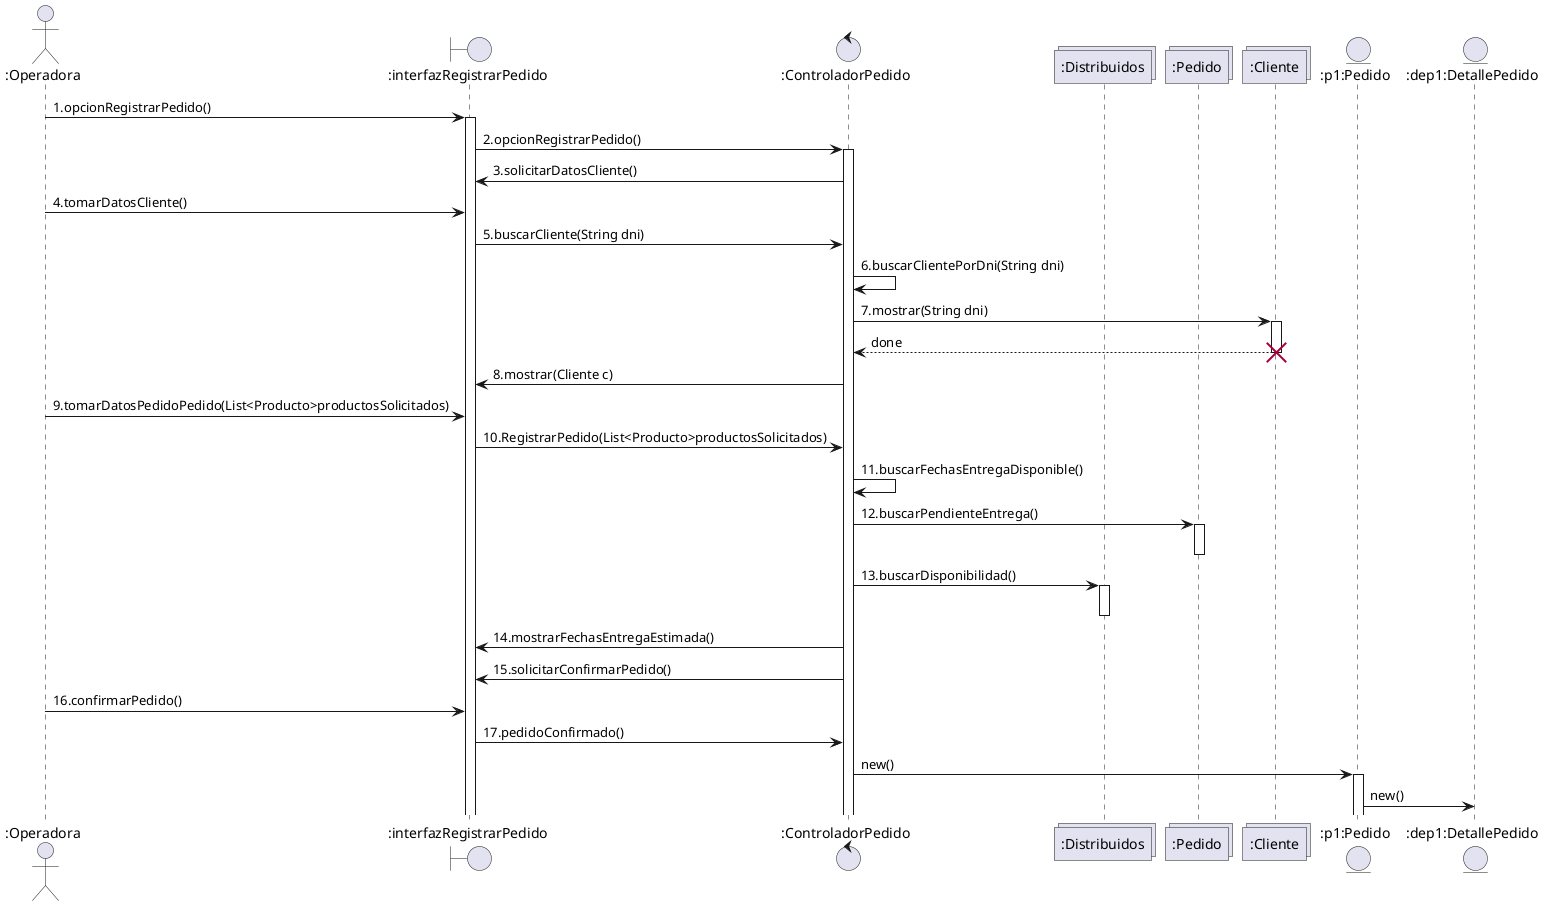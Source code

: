 @startuml Registro-Pedidos

actor ":Operadora" as O
boundary ":interfazRegistrarPedido" as RP
control ":ControladorPedido" as CP
collections ":Distribuidos" as D
collections ":Pedido" as P
collections ":Cliente" as C
entity ":p1:Pedido" as P1
entity ":dep1:DetallePedido" as DP1

O -> RP : 1.opcionRegistrarPedido()
activate RP
RP -> CP : 2.opcionRegistrarPedido()
activate CP
CP -> RP : 3.solicitarDatosCliente()
O -> RP : 4.tomarDatosCliente()
RP -> CP : 5.buscarCliente(String dni)
CP -> CP : 6.buscarClientePorDni(String dni)
CP -> C : 7.mostrar(String dni)
activate C
C -->CP : done
destroy C
CP -> RP : 8.mostrar(Cliente c)
O -> RP : 9.tomarDatosPedidoPedido(List<Producto>productosSolicitados)
RP -> CP : 10.RegistrarPedido(List<Producto>productosSolicitados)
CP -> CP : 11.buscarFechasEntregaDisponible()
CP -> P : 12.buscarPendienteEntrega()
activate P
deactivate P
CP -> D : 13.buscarDisponibilidad()
activate D
deactivate D
CP -> RP : 14.mostrarFechasEntregaEstimada()
CP -> RP : 15.solicitarConfirmarPedido()
O -> RP : 16.confirmarPedido()
RP -> CP : 17.pedidoConfirmado()
CP -> P1 : new()
activate P1
P1 -> DP1 : new()

@enduml